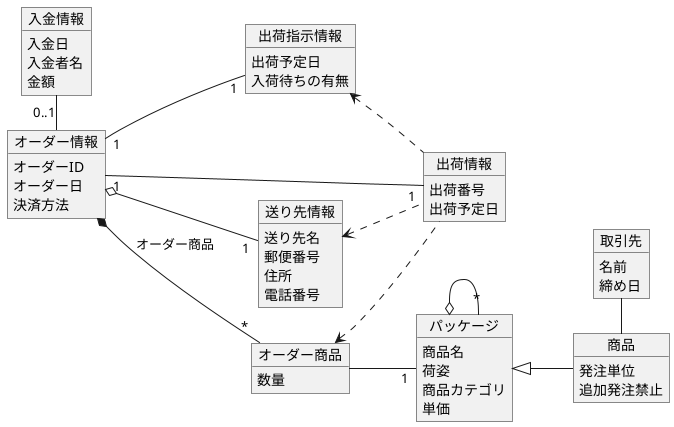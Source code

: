 @startuml
left to right direction

object 入金情報
入金情報 : 入金日
入金情報 : 入金者名
入金情報 : 金額

object オーダー情報
オーダー情報 : オーダーID
オーダー情報 : オーダー日
オーダー情報 : 決済方法

object 出荷指示情報
出荷指示情報 : 出荷予定日
出荷指示情報 : 入荷待ちの有無

object 出荷情報
出荷情報 : 出荷番号
出荷情報 : 出荷予定日

object 送り先情報
送り先情報 : 送り先名
送り先情報 : 郵便番号
送り先情報 : 住所
送り先情報 : 電話番号

object オーダー商品
オーダー商品 : 数量

object パッケージ
パッケージ : 商品名
パッケージ : 荷姿
パッケージ : 商品カテゴリ
パッケージ : 単価

object 取引先
取引先 : 名前
取引先 : 締め日

object 商品
商品 : 発注単位
商品 : 追加発注禁止

入金情報 "0..1"- オーダー情報

オーダー情報 "1"--"1" 出荷指示情報
出荷指示情報 <.. 出荷情報

オーダー情報 "1"--"1" 出荷情報

オーダー情報 o--"1" 送り先情報
送り先情報 <.. 出荷情報

オーダー情報 *--"*" オーダー商品 : オーダー商品
オーダー商品 <.. 出荷情報

オーダー商品 --"1" パッケージ
パッケージ o-"*" パッケージ
パッケージ <|-- 商品

取引先 - 商品
@enduml
